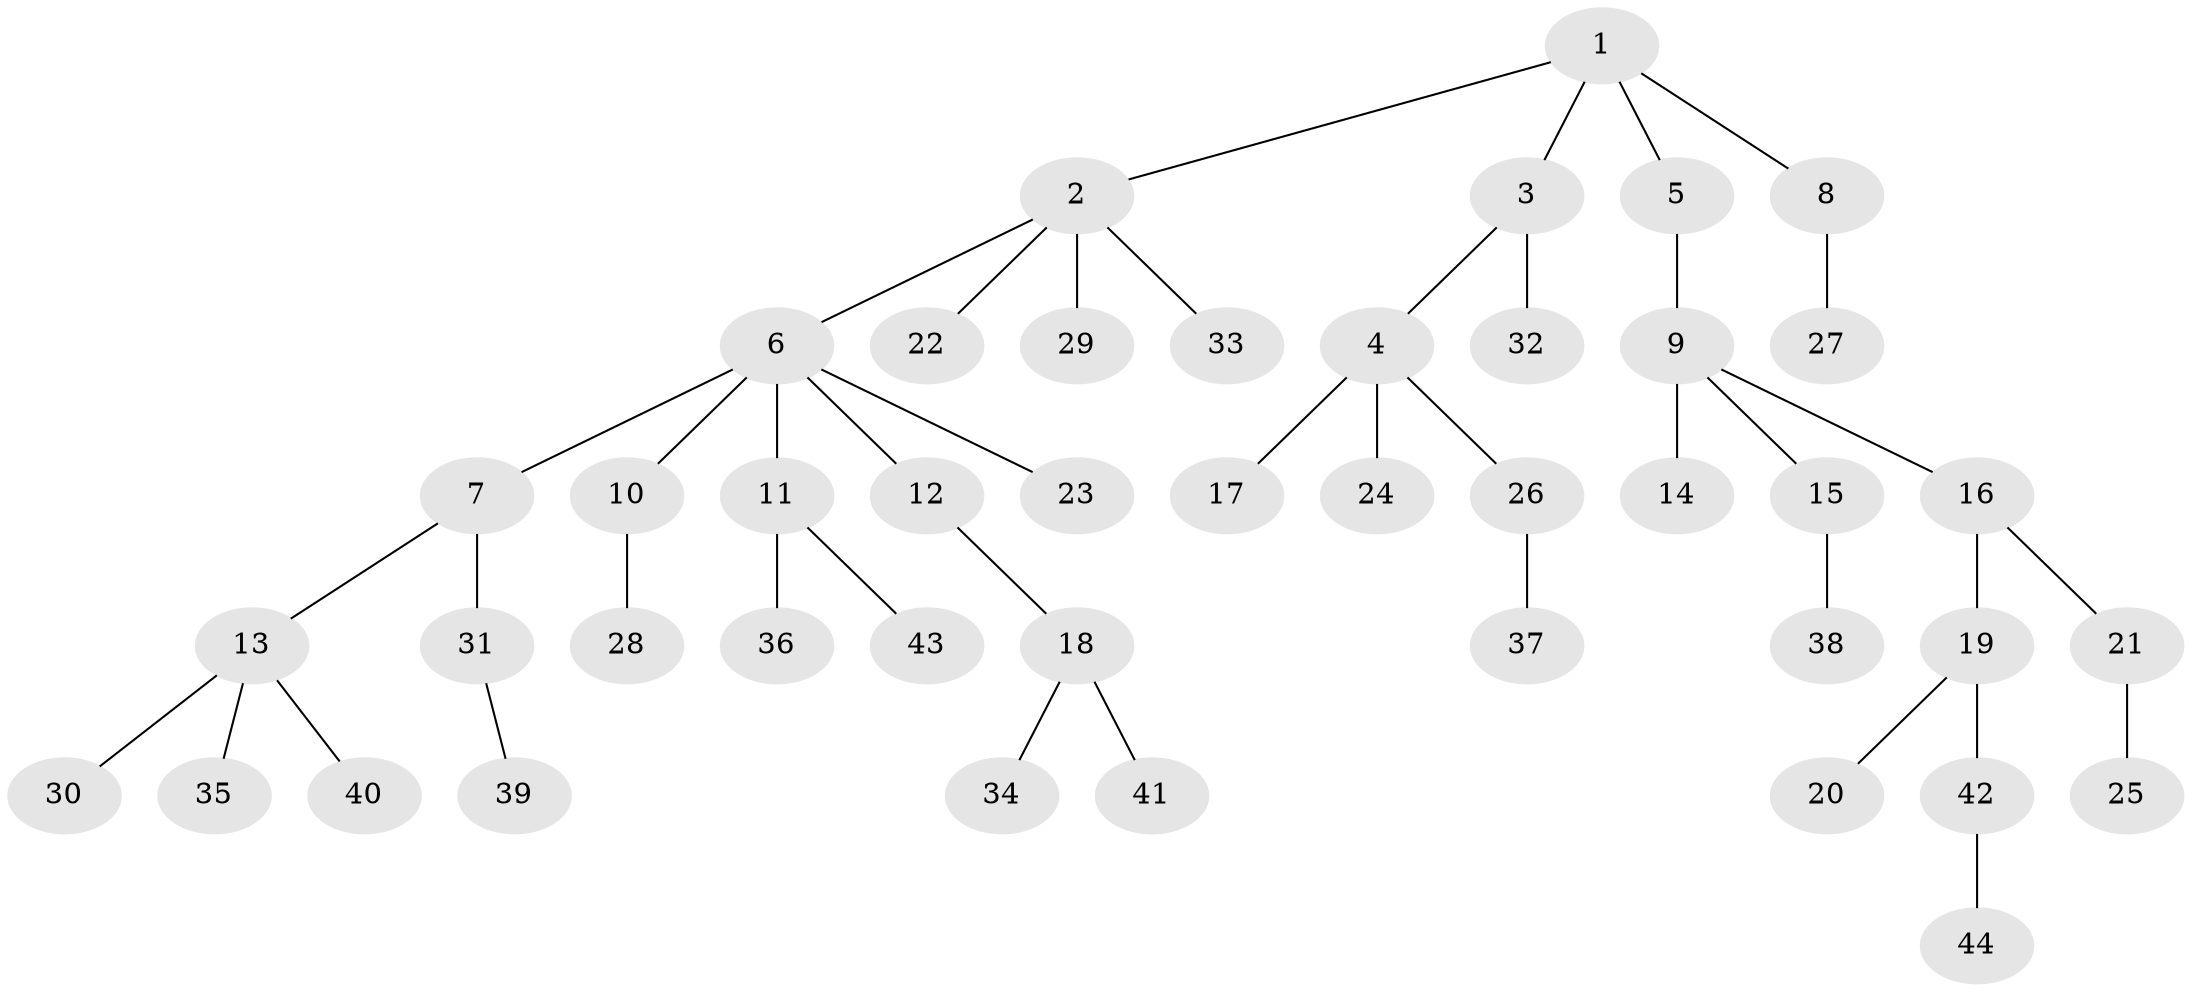 // original degree distribution, {4: 0.05714285714285714, 6: 0.02857142857142857, 3: 0.15714285714285714, 5: 0.02857142857142857, 1: 0.5, 2: 0.22857142857142856}
// Generated by graph-tools (version 1.1) at 2025/51/03/04/25 22:51:43]
// undirected, 44 vertices, 43 edges
graph export_dot {
  node [color=gray90,style=filled];
  1;
  2;
  3;
  4;
  5;
  6;
  7;
  8;
  9;
  10;
  11;
  12;
  13;
  14;
  15;
  16;
  17;
  18;
  19;
  20;
  21;
  22;
  23;
  24;
  25;
  26;
  27;
  28;
  29;
  30;
  31;
  32;
  33;
  34;
  35;
  36;
  37;
  38;
  39;
  40;
  41;
  42;
  43;
  44;
  1 -- 2 [weight=1.0];
  1 -- 3 [weight=1.0];
  1 -- 5 [weight=1.0];
  1 -- 8 [weight=1.0];
  2 -- 6 [weight=1.0];
  2 -- 22 [weight=1.0];
  2 -- 29 [weight=1.0];
  2 -- 33 [weight=1.0];
  3 -- 4 [weight=1.0];
  3 -- 32 [weight=1.0];
  4 -- 17 [weight=1.0];
  4 -- 24 [weight=1.0];
  4 -- 26 [weight=1.0];
  5 -- 9 [weight=1.0];
  6 -- 7 [weight=1.0];
  6 -- 10 [weight=1.0];
  6 -- 11 [weight=1.0];
  6 -- 12 [weight=1.0];
  6 -- 23 [weight=1.0];
  7 -- 13 [weight=1.0];
  7 -- 31 [weight=1.0];
  8 -- 27 [weight=1.0];
  9 -- 14 [weight=1.0];
  9 -- 15 [weight=1.0];
  9 -- 16 [weight=1.0];
  10 -- 28 [weight=1.0];
  11 -- 36 [weight=1.0];
  11 -- 43 [weight=1.0];
  12 -- 18 [weight=1.0];
  13 -- 30 [weight=1.0];
  13 -- 35 [weight=1.0];
  13 -- 40 [weight=1.0];
  15 -- 38 [weight=1.0];
  16 -- 19 [weight=1.0];
  16 -- 21 [weight=1.0];
  18 -- 34 [weight=1.0];
  18 -- 41 [weight=1.0];
  19 -- 20 [weight=1.0];
  19 -- 42 [weight=1.0];
  21 -- 25 [weight=1.0];
  26 -- 37 [weight=1.0];
  31 -- 39 [weight=1.0];
  42 -- 44 [weight=1.0];
}
